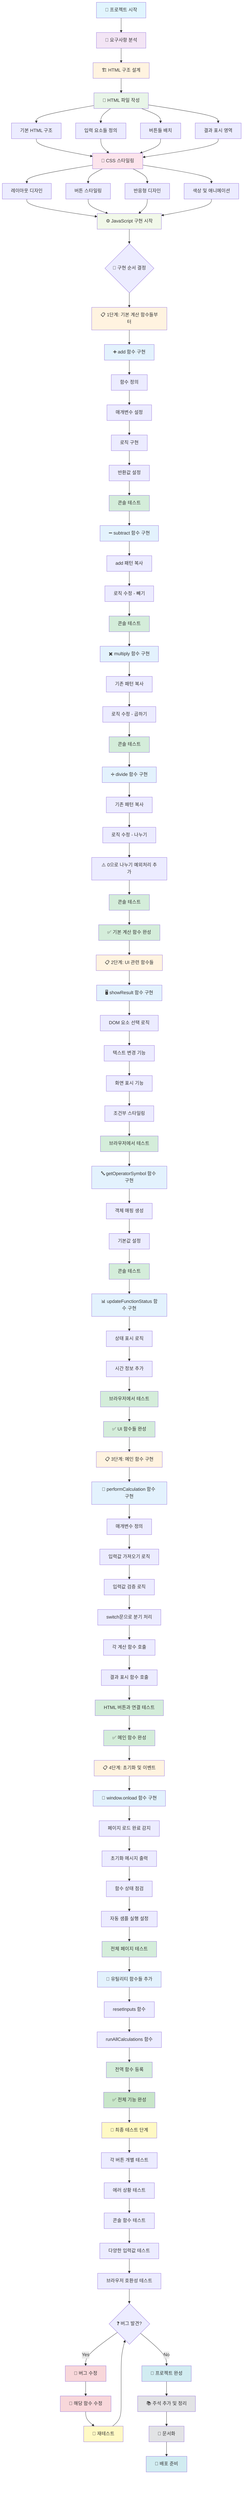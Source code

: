 flowchart TD
    A[🎯 프로젝트 시작] --> B[📝 요구사항 분석]
    B --> C[🏗️ HTML 구조 설계]
    
    C --> D[📄 HTML 파일 작성]
    D --> D1[기본 HTML 구조]
    D --> D2[입력 요소들 정의]
    D --> D3[버튼들 배치]
    D --> D4[결과 표시 영역]
    
    D1 --> E[🎨 CSS 스타일링]
    D2 --> E
    D3 --> E
    D4 --> E
    
    E --> E1[레이아웃 디자인]
    E --> E2[버튼 스타일링]
    E --> E3[반응형 디자인]
    E --> E4[색상 및 애니메이션]
    
    E1 --> F[⚙️ JavaScript 구현 시작]
    E2 --> F
    E3 --> F
    E4 --> F
    
    F --> G{🤔 구현 순서 결정}
    G --> H[📋 1단계: 기본 계산 함수들부터]
    
    H --> I[➕ add 함수 구현]
    I --> I1[함수 정의]
    I1 --> I2[매개변수 설정]
    I2 --> I3[로직 구현]
    I3 --> I4[반환값 설정]
    I4 --> I5[콘솔 테스트]
    
    I5 --> J[➖ subtract 함수 구현]
    J --> J1[add 패턴 복사]
    J1 --> J2[로직 수정 - 빼기]
    J2 --> J3[콘솔 테스트]
    
    J3 --> K[✖️ multiply 함수 구현]
    K --> K1[기존 패턴 복사]
    K1 --> K2[로직 수정 - 곱하기]
    K2 --> K3[콘솔 테스트]
    
    K3 --> L[➗ divide 함수 구현]
    L --> L1[기존 패턴 복사]
    L1 --> L2[로직 수정 - 나누기]
    L2 --> L3[⚠️ 0으로 나누기 예외처리 추가]
    L3 --> L4[콘솔 테스트]
    
    L4 --> M[✅ 기본 계산 함수 완성]
    M --> N[📋 2단계: UI 관련 함수들]
    
    N --> O[🖥️ showResult 함수 구현]
    O --> O1[DOM 요소 선택 로직]
    O1 --> O2[텍스트 변경 기능]
    O2 --> O3[화면 표시 기능]
    O3 --> O4[조건부 스타일링]
    O4 --> O5[브라우저에서 테스트]
    
    O5 --> P[🔤 getOperatorSymbol 함수 구현]
    P --> P1[객체 매핑 생성]
    P1 --> P2[기본값 설정]
    P2 --> P3[콘솔 테스트]
    
    P3 --> Q[📊 updateFunctionStatus 함수 구현]
    Q --> Q1[상태 표시 로직]
    Q1 --> Q2[시간 정보 추가]
    Q2 --> Q3[브라우저에서 테스트]
    
    Q3 --> R[✅ UI 함수들 완성]
    R --> S[📋 3단계: 메인 함수 구현]
    
    S --> T[🔧 performCalculation 함수 구현]
    T --> T1[매개변수 정의]
    T1 --> T2[입력값 가져오기 로직]
    T2 --> T3[입력값 검증 로직]
    T3 --> T4[switch문으로 분기 처리]
    T4 --> T5[각 계산 함수 호출]
    T5 --> T6[결과 표시 함수 호출]
    T6 --> T7[HTML 버튼과 연결 테스트]
    
    T7 --> U[✅ 메인 함수 완성]
    U --> V[📋 4단계: 초기화 및 이벤트]
    
    V --> W[🚀 window.onload 함수 구현]
    W --> W1[페이지 로드 완료 감지]
    W1 --> W2[초기화 메시지 출력]
    W2 --> W3[함수 상태 점검]
    W3 --> W4[자동 샘플 실행 설정]
    W4 --> W5[전체 페이지 테스트]
    
    W5 --> X[🧪 유틸리티 함수들 추가]
    X --> X1[resetInputs 함수]
    X1 --> X2[runAllCalculations 함수]
    X2 --> X3[전역 함수 등록]
    
    X3 --> Y[✅ 전체 기능 완성]
    Y --> Z[🧪 최종 테스트 단계]
    
    Z --> Z1[각 버튼 개별 테스트]
    Z1 --> Z2[에러 상황 테스트]
    Z2 --> Z3[콘솔 함수 테스트]
    Z3 --> Z4[다양한 입력값 테스트]
    Z4 --> Z5[브라우저 호환성 테스트]
    
    Z5 --> AA{❓ 버그 발견?}
    AA -->|Yes| AB[🐛 버그 수정]
    AB --> AC[🔄 해당 함수 수정]
    AC --> AD[🧪 재테스트]
    AD --> AA
    
    AA -->|No| AE[🎉 프로젝트 완성]
    
    AE --> AF[📚 주석 추가 및 정리]
    AF --> AG[📖 문서화]
    AG --> AH[🚀 배포 준비]
    
    style A fill:#e1f5fe
    style B fill:#f3e5f5
    style C fill:#fff3e0
    style D fill:#e8f5e8
    style E fill:#fce4ec
    style F fill:#f1f8e9
    style H fill:#fff3e0
    style I fill:#e3f2fd
    style I5 fill:#d4edda
    style J fill:#e3f2fd
    style J3 fill:#d4edda
    style K fill:#e3f2fd
    style K3 fill:#d4edda
    style L fill:#e3f2fd
    style L4 fill:#d4edda
    style M fill:#d4edda
    style N fill:#fff3e0
    style O fill:#e3f2fd
    style O5 fill:#d4edda
    style P fill:#e3f2fd
    style P3 fill:#d4edda
    style Q fill:#e3f2fd
    style Q3 fill:#d4edda
    style R fill:#d4edda
    style S fill:#fff3e0
    style T fill:#e3f2fd
    style T7 fill:#d4edda
    style U fill:#d4edda
    style V fill:#fff3e0
    style W fill:#e3f2fd
    style W5 fill:#d4edda
    style X fill:#e3f2fd
    style X3 fill:#d4edda
    style Y fill:#c8e6c9
    style Z fill:#fff9c4
    style AB fill:#f8d7da
    style AC fill:#f8d7da
    style AD fill:#fff9c4
    style AE fill:#d1ecf1
    style AF fill:#e2e3e5
    style AG fill:#e2e3e5
    style AH fill:#d1ecf1